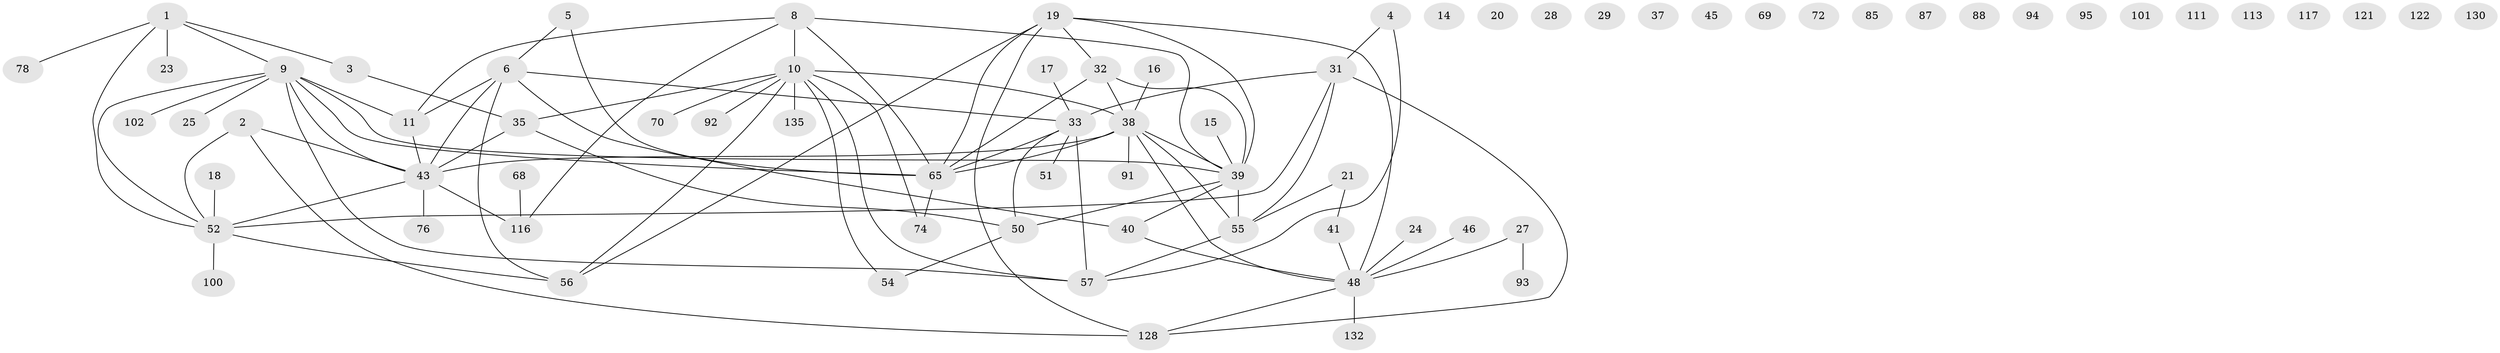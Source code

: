 // original degree distribution, {2: 0.19863013698630136, 1: 0.273972602739726, 3: 0.1917808219178082, 5: 0.08904109589041095, 4: 0.10273972602739725, 0: 0.11643835616438356, 6: 0.02054794520547945, 7: 0.00684931506849315}
// Generated by graph-tools (version 1.1) at 2025/12/03/09/25 04:12:59]
// undirected, 73 vertices, 92 edges
graph export_dot {
graph [start="1"]
  node [color=gray90,style=filled];
  1 [super="+7"];
  2 [super="+77"];
  3 [super="+73"];
  4 [super="+13+22"];
  5 [super="+107+67"];
  6 [super="+139+30"];
  8 [super="+123+36"];
  9 [super="+112+26"];
  10 [super="+75+12"];
  11 [super="+127"];
  14;
  15 [super="+53"];
  16 [super="+79"];
  17;
  18;
  19 [super="+133+143+44"];
  20;
  21;
  23;
  24;
  25;
  27 [super="+42"];
  28 [super="+104"];
  29;
  31 [super="+60+66"];
  32 [super="+34+58"];
  33 [super="+63+47"];
  35 [super="+103"];
  37 [super="+118"];
  38 [super="+89+96"];
  39 [super="+129+97"];
  40 [super="+144+120+49"];
  41 [super="+59"];
  43 [super="+110+126"];
  45;
  46;
  48 [super="+71+81+61"];
  50 [super="+83"];
  51;
  52 [super="+114+99"];
  54 [super="+62"];
  55 [super="+134"];
  56 [super="+90"];
  57 [super="+64"];
  65 [super="+82"];
  68;
  69;
  70 [super="+98"];
  72;
  74 [super="+108"];
  76;
  78;
  85;
  87;
  88;
  91;
  92;
  93;
  94;
  95 [super="+140"];
  100;
  101;
  102;
  111;
  113;
  116 [super="+142"];
  117;
  121;
  122;
  128;
  130;
  132;
  135;
  1 -- 3;
  1 -- 52;
  1 -- 23;
  1 -- 9;
  1 -- 78;
  2 -- 43;
  2 -- 128;
  2 -- 52;
  3 -- 35;
  4 -- 57;
  4 -- 31;
  5 -- 65;
  5 -- 6;
  6 -- 40;
  6 -- 56;
  6 -- 33;
  6 -- 11;
  6 -- 43;
  8 -- 116;
  8 -- 65;
  8 -- 39;
  8 -- 10;
  8 -- 11;
  9 -- 102;
  9 -- 25;
  9 -- 57;
  9 -- 52;
  9 -- 39;
  9 -- 65;
  9 -- 11;
  9 -- 43;
  10 -- 54;
  10 -- 56;
  10 -- 70;
  10 -- 74;
  10 -- 135;
  10 -- 92;
  10 -- 38;
  10 -- 57;
  10 -- 35;
  11 -- 43;
  15 -- 39;
  16 -- 38;
  17 -- 33;
  18 -- 52;
  19 -- 128;
  19 -- 56;
  19 -- 48;
  19 -- 32;
  19 -- 39;
  19 -- 65;
  21 -- 55;
  21 -- 41;
  24 -- 48;
  27 -- 48;
  27 -- 93;
  31 -- 128;
  31 -- 55;
  31 -- 52;
  31 -- 33;
  32 -- 65;
  32 -- 38;
  32 -- 39;
  33 -- 65;
  33 -- 50;
  33 -- 51;
  33 -- 57;
  35 -- 43;
  35 -- 50;
  38 -- 65;
  38 -- 55;
  38 -- 91;
  38 -- 39;
  38 -- 48;
  38 -- 43;
  39 -- 50;
  39 -- 55;
  39 -- 40;
  40 -- 48;
  41 -- 48;
  43 -- 116;
  43 -- 52;
  43 -- 76;
  46 -- 48;
  48 -- 128;
  48 -- 132;
  50 -- 54;
  52 -- 100;
  52 -- 56;
  55 -- 57;
  65 -- 74;
  68 -- 116;
}
